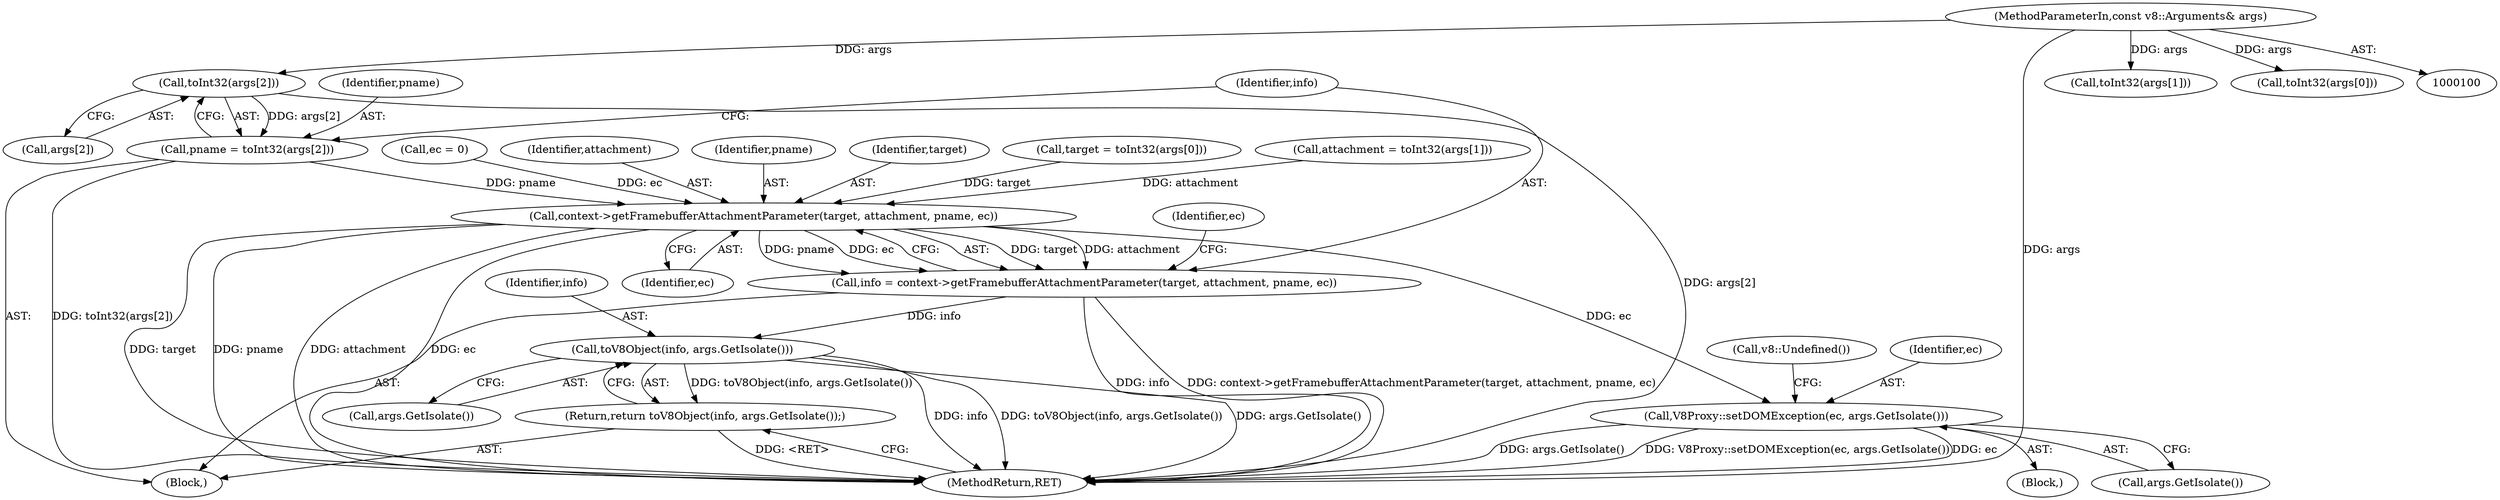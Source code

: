 digraph "0_Chrome_e9372a1bfd3588a80fcf49aa07321f0971dd6091_56@array" {
"1000138" [label="(Call,toInt32(args[2]))"];
"1000101" [label="(MethodParameterIn,const v8::Arguments& args)"];
"1000136" [label="(Call,pname = toInt32(args[2]))"];
"1000145" [label="(Call,context->getFramebufferAttachmentParameter(target, attachment, pname, ec))"];
"1000143" [label="(Call,info = context->getFramebufferAttachmentParameter(target, attachment, pname, ec))"];
"1000159" [label="(Call,toV8Object(info, args.GetIsolate()))"];
"1000158" [label="(Return,return toV8Object(info, args.GetIsolate());)"];
"1000153" [label="(Call,V8Proxy::setDOMException(ec, args.GetIsolate()))"];
"1000157" [label="(Call,v8::Undefined())"];
"1000154" [label="(Identifier,ec)"];
"1000101" [label="(MethodParameterIn,const v8::Arguments& args)"];
"1000162" [label="(MethodReturn,RET)"];
"1000138" [label="(Call,toInt32(args[2]))"];
"1000153" [label="(Call,V8Proxy::setDOMException(ec, args.GetIsolate()))"];
"1000155" [label="(Call,args.GetIsolate())"];
"1000136" [label="(Call,pname = toInt32(args[2]))"];
"1000161" [label="(Call,args.GetIsolate())"];
"1000129" [label="(Call,attachment = toInt32(args[1]))"];
"1000113" [label="(Call,ec = 0)"];
"1000151" [label="(Identifier,ec)"];
"1000147" [label="(Identifier,attachment)"];
"1000160" [label="(Identifier,info)"];
"1000131" [label="(Call,toInt32(args[1]))"];
"1000145" [label="(Call,context->getFramebufferAttachmentParameter(target, attachment, pname, ec))"];
"1000149" [label="(Identifier,ec)"];
"1000122" [label="(Call,target = toInt32(args[0]))"];
"1000152" [label="(Block,)"];
"1000102" [label="(Block,)"];
"1000158" [label="(Return,return toV8Object(info, args.GetIsolate());)"];
"1000139" [label="(Call,args[2])"];
"1000137" [label="(Identifier,pname)"];
"1000148" [label="(Identifier,pname)"];
"1000146" [label="(Identifier,target)"];
"1000159" [label="(Call,toV8Object(info, args.GetIsolate()))"];
"1000143" [label="(Call,info = context->getFramebufferAttachmentParameter(target, attachment, pname, ec))"];
"1000124" [label="(Call,toInt32(args[0]))"];
"1000144" [label="(Identifier,info)"];
"1000138" -> "1000136"  [label="AST: "];
"1000138" -> "1000139"  [label="CFG: "];
"1000139" -> "1000138"  [label="AST: "];
"1000136" -> "1000138"  [label="CFG: "];
"1000138" -> "1000162"  [label="DDG: args[2]"];
"1000138" -> "1000136"  [label="DDG: args[2]"];
"1000101" -> "1000138"  [label="DDG: args"];
"1000101" -> "1000100"  [label="AST: "];
"1000101" -> "1000162"  [label="DDG: args"];
"1000101" -> "1000124"  [label="DDG: args"];
"1000101" -> "1000131"  [label="DDG: args"];
"1000136" -> "1000102"  [label="AST: "];
"1000137" -> "1000136"  [label="AST: "];
"1000144" -> "1000136"  [label="CFG: "];
"1000136" -> "1000162"  [label="DDG: toInt32(args[2])"];
"1000136" -> "1000145"  [label="DDG: pname"];
"1000145" -> "1000143"  [label="AST: "];
"1000145" -> "1000149"  [label="CFG: "];
"1000146" -> "1000145"  [label="AST: "];
"1000147" -> "1000145"  [label="AST: "];
"1000148" -> "1000145"  [label="AST: "];
"1000149" -> "1000145"  [label="AST: "];
"1000143" -> "1000145"  [label="CFG: "];
"1000145" -> "1000162"  [label="DDG: target"];
"1000145" -> "1000162"  [label="DDG: ec"];
"1000145" -> "1000162"  [label="DDG: pname"];
"1000145" -> "1000162"  [label="DDG: attachment"];
"1000145" -> "1000143"  [label="DDG: target"];
"1000145" -> "1000143"  [label="DDG: attachment"];
"1000145" -> "1000143"  [label="DDG: pname"];
"1000145" -> "1000143"  [label="DDG: ec"];
"1000122" -> "1000145"  [label="DDG: target"];
"1000129" -> "1000145"  [label="DDG: attachment"];
"1000113" -> "1000145"  [label="DDG: ec"];
"1000145" -> "1000153"  [label="DDG: ec"];
"1000143" -> "1000102"  [label="AST: "];
"1000144" -> "1000143"  [label="AST: "];
"1000151" -> "1000143"  [label="CFG: "];
"1000143" -> "1000162"  [label="DDG: info"];
"1000143" -> "1000162"  [label="DDG: context->getFramebufferAttachmentParameter(target, attachment, pname, ec)"];
"1000143" -> "1000159"  [label="DDG: info"];
"1000159" -> "1000158"  [label="AST: "];
"1000159" -> "1000161"  [label="CFG: "];
"1000160" -> "1000159"  [label="AST: "];
"1000161" -> "1000159"  [label="AST: "];
"1000158" -> "1000159"  [label="CFG: "];
"1000159" -> "1000162"  [label="DDG: info"];
"1000159" -> "1000162"  [label="DDG: toV8Object(info, args.GetIsolate())"];
"1000159" -> "1000162"  [label="DDG: args.GetIsolate()"];
"1000159" -> "1000158"  [label="DDG: toV8Object(info, args.GetIsolate())"];
"1000158" -> "1000102"  [label="AST: "];
"1000162" -> "1000158"  [label="CFG: "];
"1000158" -> "1000162"  [label="DDG: <RET>"];
"1000153" -> "1000152"  [label="AST: "];
"1000153" -> "1000155"  [label="CFG: "];
"1000154" -> "1000153"  [label="AST: "];
"1000155" -> "1000153"  [label="AST: "];
"1000157" -> "1000153"  [label="CFG: "];
"1000153" -> "1000162"  [label="DDG: V8Proxy::setDOMException(ec, args.GetIsolate())"];
"1000153" -> "1000162"  [label="DDG: ec"];
"1000153" -> "1000162"  [label="DDG: args.GetIsolate()"];
}
